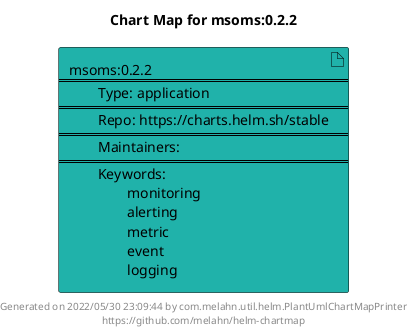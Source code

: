 @startuml
skinparam linetype ortho
skinparam backgroundColor white
skinparam usecaseBorderColor black
skinparam usecaseArrowColor LightSlateGray
skinparam artifactBorderColor black
skinparam artifactArrowColor LightSlateGray

title Chart Map for msoms:0.2.2

'There is one referenced Helm Chart
artifact "msoms:0.2.2\n====\n\tType: application\n====\n\tRepo: https://charts.helm.sh/stable\n====\n\tMaintainers: \n====\n\tKeywords: \n\t\tmonitoring\n\t\talerting\n\t\tmetric\n\t\tevent\n\t\tlogging" as msoms_0_2_2 #LightSeaGreen

'There are 0 referenced Docker Images

'Chart Dependencies

center footer Generated on 2022/05/30 23:09:44 by com.melahn.util.helm.PlantUmlChartMapPrinter\nhttps://github.com/melahn/helm-chartmap
@enduml
